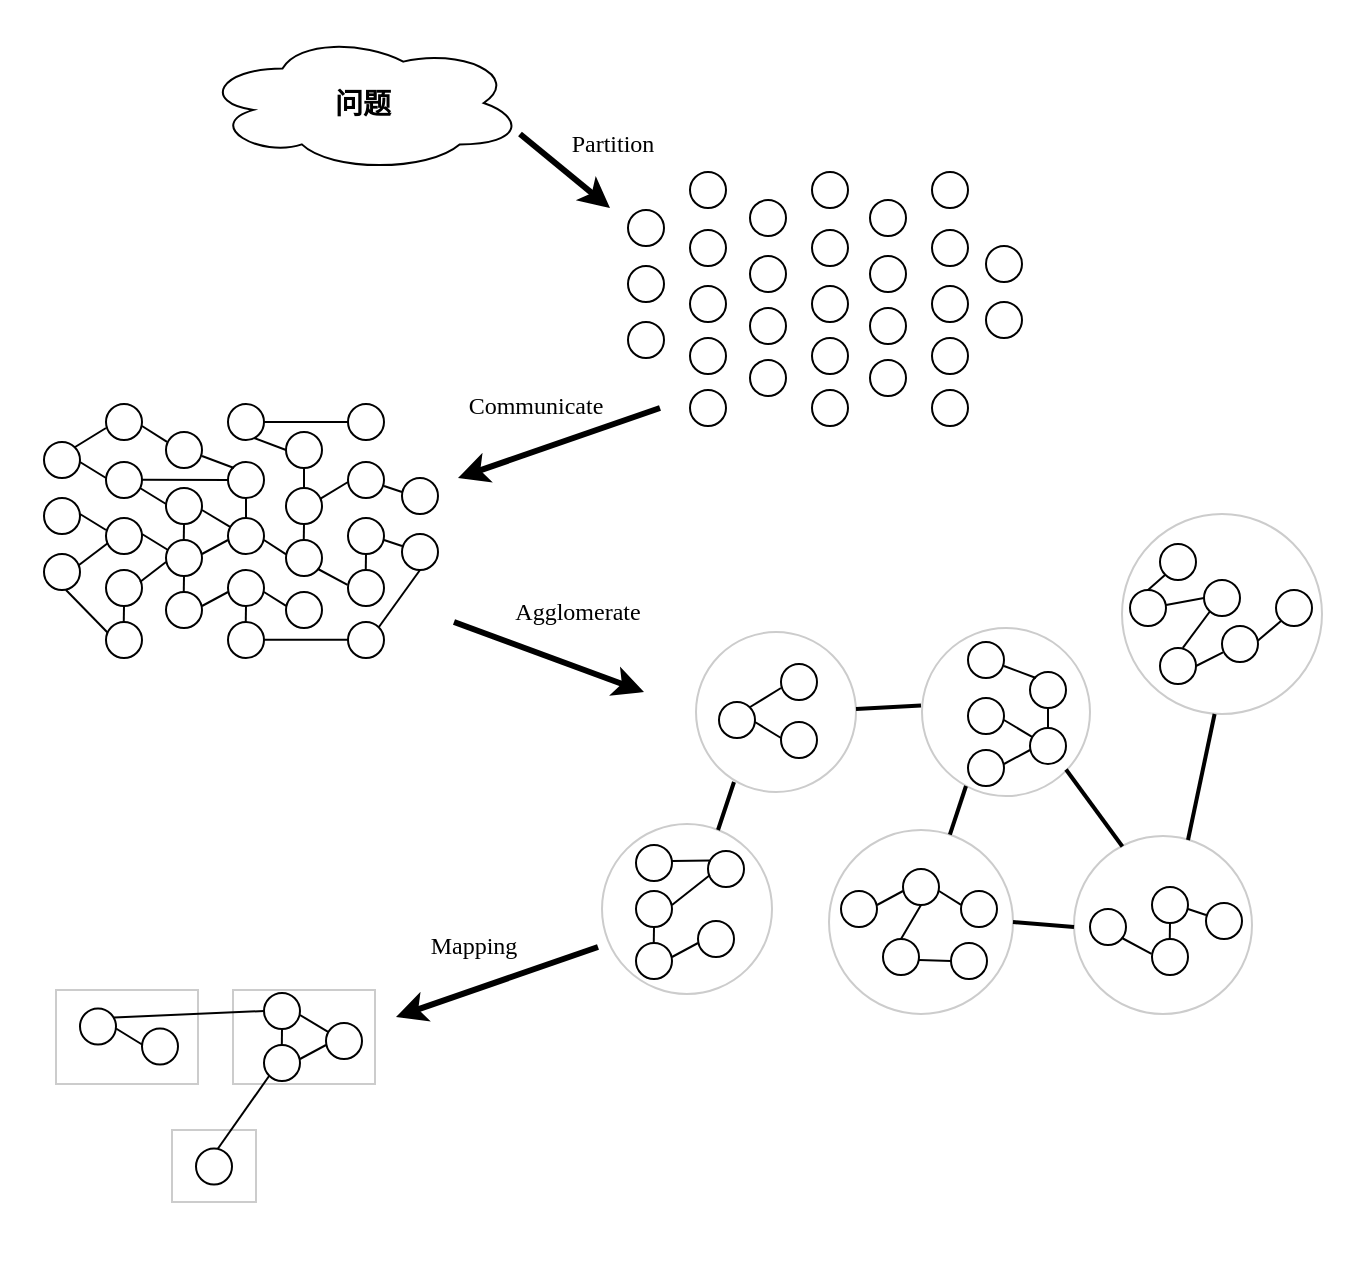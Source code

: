 <mxfile version="22.1.18" type="device">
  <diagram name="第 1 页" id="NM-lv_BCd2k1hBw6JyoD">
    <mxGraphModel dx="852" dy="560" grid="0" gridSize="10" guides="1" tooltips="1" connect="1" arrows="1" fold="1" page="1" pageScale="1" pageWidth="827" pageHeight="1169" math="0" shadow="0">
      <root>
        <mxCell id="0" />
        <mxCell id="1" parent="0" />
        <mxCell id="21LwvbHj16snSP2deV8U-220" value="" style="rounded=0;whiteSpace=wrap;html=1;strokeColor=none;fillColor=none;" parent="1" vertex="1">
          <mxGeometry x="60" y="59" width="680" height="630" as="geometry" />
        </mxCell>
        <mxCell id="21LwvbHj16snSP2deV8U-213" value="" style="rounded=0;whiteSpace=wrap;html=1;strokeColor=#CCCCCC;" parent="1" vertex="1">
          <mxGeometry x="176.5" y="554" width="71" height="47" as="geometry" />
        </mxCell>
        <mxCell id="21LwvbHj16snSP2deV8U-188" value="" style="ellipse;whiteSpace=wrap;html=1;aspect=fixed;strokeColor=#CCCCCC;" parent="1" vertex="1">
          <mxGeometry x="621" y="316" width="100" height="100" as="geometry" />
        </mxCell>
        <mxCell id="21LwvbHj16snSP2deV8U-163" value="" style="ellipse;whiteSpace=wrap;html=1;aspect=fixed;strokeColor=#CCCCCC;" parent="1" vertex="1">
          <mxGeometry x="597" y="477" width="89" height="89" as="geometry" />
        </mxCell>
        <mxCell id="21LwvbHj16snSP2deV8U-154" value="" style="ellipse;whiteSpace=wrap;html=1;aspect=fixed;strokeColor=#CCCCCC;" parent="1" vertex="1">
          <mxGeometry x="474.5" y="474" width="92" height="92" as="geometry" />
        </mxCell>
        <mxCell id="21LwvbHj16snSP2deV8U-138" value="" style="ellipse;whiteSpace=wrap;html=1;aspect=fixed;strokeColor=#CCCCCC;" parent="1" vertex="1">
          <mxGeometry x="361" y="471" width="85" height="85" as="geometry" />
        </mxCell>
        <mxCell id="21LwvbHj16snSP2deV8U-120" value="" style="ellipse;whiteSpace=wrap;html=1;aspect=fixed;strokeColor=#CCCCCC;" parent="1" vertex="1">
          <mxGeometry x="521" y="373" width="84" height="84" as="geometry" />
        </mxCell>
        <mxCell id="21LwvbHj16snSP2deV8U-2" value="&lt;span style=&quot;font-size: 14px;&quot;&gt;&lt;b style=&quot;&quot;&gt;&lt;font face=&quot;Helvetica&quot;&gt;问题&lt;/font&gt;&lt;/b&gt;&lt;/span&gt;" style="ellipse;shape=cloud;whiteSpace=wrap;html=1;" parent="1" vertex="1">
          <mxGeometry x="161" y="76" width="161" height="69" as="geometry" />
        </mxCell>
        <mxCell id="21LwvbHj16snSP2deV8U-3" value="" style="endArrow=classic;html=1;rounded=0;strokeWidth=3;" parent="1" edge="1">
          <mxGeometry width="50" height="50" relative="1" as="geometry">
            <mxPoint x="320" y="126" as="sourcePoint" />
            <mxPoint x="365" y="163" as="targetPoint" />
          </mxGeometry>
        </mxCell>
        <mxCell id="21LwvbHj16snSP2deV8U-4" value="&lt;font face=&quot;Verdana&quot;&gt;Partition&lt;/font&gt;" style="text;html=1;align=center;verticalAlign=middle;whiteSpace=wrap;rounded=0;" parent="1" vertex="1">
          <mxGeometry x="328" y="113" width="77" height="36" as="geometry" />
        </mxCell>
        <mxCell id="21LwvbHj16snSP2deV8U-5" value="" style="ellipse;whiteSpace=wrap;html=1;aspect=fixed;" parent="1" vertex="1">
          <mxGeometry x="374" y="164" width="18" height="18" as="geometry" />
        </mxCell>
        <mxCell id="21LwvbHj16snSP2deV8U-6" value="" style="ellipse;whiteSpace=wrap;html=1;aspect=fixed;" parent="1" vertex="1">
          <mxGeometry x="374" y="192" width="18" height="18" as="geometry" />
        </mxCell>
        <mxCell id="21LwvbHj16snSP2deV8U-7" value="" style="ellipse;whiteSpace=wrap;html=1;aspect=fixed;" parent="1" vertex="1">
          <mxGeometry x="374" y="220" width="18" height="18" as="geometry" />
        </mxCell>
        <mxCell id="21LwvbHj16snSP2deV8U-8" value="" style="ellipse;whiteSpace=wrap;html=1;aspect=fixed;" parent="1" vertex="1">
          <mxGeometry x="405" y="145" width="18" height="18" as="geometry" />
        </mxCell>
        <mxCell id="21LwvbHj16snSP2deV8U-9" value="" style="ellipse;whiteSpace=wrap;html=1;aspect=fixed;" parent="1" vertex="1">
          <mxGeometry x="405" y="174" width="18" height="18" as="geometry" />
        </mxCell>
        <mxCell id="21LwvbHj16snSP2deV8U-11" value="" style="ellipse;whiteSpace=wrap;html=1;aspect=fixed;" parent="1" vertex="1">
          <mxGeometry x="405" y="202" width="18" height="18" as="geometry" />
        </mxCell>
        <mxCell id="21LwvbHj16snSP2deV8U-12" value="" style="ellipse;whiteSpace=wrap;html=1;aspect=fixed;" parent="1" vertex="1">
          <mxGeometry x="405" y="228" width="18" height="18" as="geometry" />
        </mxCell>
        <mxCell id="21LwvbHj16snSP2deV8U-13" value="" style="ellipse;whiteSpace=wrap;html=1;aspect=fixed;" parent="1" vertex="1">
          <mxGeometry x="405" y="254" width="18" height="18" as="geometry" />
        </mxCell>
        <mxCell id="21LwvbHj16snSP2deV8U-14" value="" style="ellipse;whiteSpace=wrap;html=1;aspect=fixed;" parent="1" vertex="1">
          <mxGeometry x="435" y="159" width="18" height="18" as="geometry" />
        </mxCell>
        <mxCell id="21LwvbHj16snSP2deV8U-15" value="" style="ellipse;whiteSpace=wrap;html=1;aspect=fixed;" parent="1" vertex="1">
          <mxGeometry x="435" y="187" width="18" height="18" as="geometry" />
        </mxCell>
        <mxCell id="21LwvbHj16snSP2deV8U-16" value="" style="ellipse;whiteSpace=wrap;html=1;aspect=fixed;" parent="1" vertex="1">
          <mxGeometry x="435" y="213" width="18" height="18" as="geometry" />
        </mxCell>
        <mxCell id="21LwvbHj16snSP2deV8U-17" value="" style="ellipse;whiteSpace=wrap;html=1;aspect=fixed;" parent="1" vertex="1">
          <mxGeometry x="435" y="239" width="18" height="18" as="geometry" />
        </mxCell>
        <mxCell id="21LwvbHj16snSP2deV8U-18" value="" style="ellipse;whiteSpace=wrap;html=1;aspect=fixed;" parent="1" vertex="1">
          <mxGeometry x="466" y="145" width="18" height="18" as="geometry" />
        </mxCell>
        <mxCell id="21LwvbHj16snSP2deV8U-19" value="" style="ellipse;whiteSpace=wrap;html=1;aspect=fixed;" parent="1" vertex="1">
          <mxGeometry x="466" y="174" width="18" height="18" as="geometry" />
        </mxCell>
        <mxCell id="21LwvbHj16snSP2deV8U-20" value="" style="ellipse;whiteSpace=wrap;html=1;aspect=fixed;" parent="1" vertex="1">
          <mxGeometry x="466" y="202" width="18" height="18" as="geometry" />
        </mxCell>
        <mxCell id="21LwvbHj16snSP2deV8U-21" value="" style="ellipse;whiteSpace=wrap;html=1;aspect=fixed;" parent="1" vertex="1">
          <mxGeometry x="466" y="228" width="18" height="18" as="geometry" />
        </mxCell>
        <mxCell id="21LwvbHj16snSP2deV8U-22" value="" style="ellipse;whiteSpace=wrap;html=1;aspect=fixed;" parent="1" vertex="1">
          <mxGeometry x="466" y="254" width="18" height="18" as="geometry" />
        </mxCell>
        <mxCell id="21LwvbHj16snSP2deV8U-23" value="" style="ellipse;whiteSpace=wrap;html=1;aspect=fixed;" parent="1" vertex="1">
          <mxGeometry x="495" y="159" width="18" height="18" as="geometry" />
        </mxCell>
        <mxCell id="21LwvbHj16snSP2deV8U-24" value="" style="ellipse;whiteSpace=wrap;html=1;aspect=fixed;" parent="1" vertex="1">
          <mxGeometry x="495" y="187" width="18" height="18" as="geometry" />
        </mxCell>
        <mxCell id="21LwvbHj16snSP2deV8U-25" value="" style="ellipse;whiteSpace=wrap;html=1;aspect=fixed;" parent="1" vertex="1">
          <mxGeometry x="495" y="213" width="18" height="18" as="geometry" />
        </mxCell>
        <mxCell id="21LwvbHj16snSP2deV8U-26" value="" style="ellipse;whiteSpace=wrap;html=1;aspect=fixed;" parent="1" vertex="1">
          <mxGeometry x="495" y="239" width="18" height="18" as="geometry" />
        </mxCell>
        <mxCell id="21LwvbHj16snSP2deV8U-27" value="" style="ellipse;whiteSpace=wrap;html=1;aspect=fixed;" parent="1" vertex="1">
          <mxGeometry x="526" y="145" width="18" height="18" as="geometry" />
        </mxCell>
        <mxCell id="21LwvbHj16snSP2deV8U-28" value="" style="ellipse;whiteSpace=wrap;html=1;aspect=fixed;" parent="1" vertex="1">
          <mxGeometry x="526" y="174" width="18" height="18" as="geometry" />
        </mxCell>
        <mxCell id="21LwvbHj16snSP2deV8U-29" value="" style="ellipse;whiteSpace=wrap;html=1;aspect=fixed;" parent="1" vertex="1">
          <mxGeometry x="526" y="202" width="18" height="18" as="geometry" />
        </mxCell>
        <mxCell id="21LwvbHj16snSP2deV8U-30" value="" style="ellipse;whiteSpace=wrap;html=1;aspect=fixed;" parent="1" vertex="1">
          <mxGeometry x="526" y="228" width="18" height="18" as="geometry" />
        </mxCell>
        <mxCell id="21LwvbHj16snSP2deV8U-31" value="" style="ellipse;whiteSpace=wrap;html=1;aspect=fixed;" parent="1" vertex="1">
          <mxGeometry x="526" y="254" width="18" height="18" as="geometry" />
        </mxCell>
        <mxCell id="21LwvbHj16snSP2deV8U-32" value="" style="ellipse;whiteSpace=wrap;html=1;aspect=fixed;" parent="1" vertex="1">
          <mxGeometry x="553" y="182" width="18" height="18" as="geometry" />
        </mxCell>
        <mxCell id="21LwvbHj16snSP2deV8U-33" value="" style="ellipse;whiteSpace=wrap;html=1;aspect=fixed;" parent="1" vertex="1">
          <mxGeometry x="553" y="210" width="18" height="18" as="geometry" />
        </mxCell>
        <mxCell id="21LwvbHj16snSP2deV8U-34" value="" style="endArrow=classic;html=1;rounded=0;strokeWidth=3;" parent="1" edge="1">
          <mxGeometry width="50" height="50" relative="1" as="geometry">
            <mxPoint x="390" y="263" as="sourcePoint" />
            <mxPoint x="289" y="298" as="targetPoint" />
          </mxGeometry>
        </mxCell>
        <mxCell id="21LwvbHj16snSP2deV8U-35" value="&lt;font face=&quot;Verdana&quot;&gt;Communicate&lt;/font&gt;" style="text;html=1;align=center;verticalAlign=middle;whiteSpace=wrap;rounded=0;" parent="1" vertex="1">
          <mxGeometry x="276" y="244" width="104" height="36" as="geometry" />
        </mxCell>
        <mxCell id="21LwvbHj16snSP2deV8U-36" value="" style="ellipse;whiteSpace=wrap;html=1;aspect=fixed;" parent="1" vertex="1">
          <mxGeometry x="82" y="280" width="18" height="18" as="geometry" />
        </mxCell>
        <mxCell id="21LwvbHj16snSP2deV8U-37" value="" style="ellipse;whiteSpace=wrap;html=1;aspect=fixed;" parent="1" vertex="1">
          <mxGeometry x="82" y="308" width="18" height="18" as="geometry" />
        </mxCell>
        <mxCell id="21LwvbHj16snSP2deV8U-38" value="" style="ellipse;whiteSpace=wrap;html=1;aspect=fixed;" parent="1" vertex="1">
          <mxGeometry x="82" y="336" width="18" height="18" as="geometry" />
        </mxCell>
        <mxCell id="21LwvbHj16snSP2deV8U-39" value="" style="ellipse;whiteSpace=wrap;html=1;aspect=fixed;" parent="1" vertex="1">
          <mxGeometry x="113" y="261" width="18" height="18" as="geometry" />
        </mxCell>
        <mxCell id="21LwvbHj16snSP2deV8U-40" value="" style="ellipse;whiteSpace=wrap;html=1;aspect=fixed;" parent="1" vertex="1">
          <mxGeometry x="113" y="290" width="18" height="18" as="geometry" />
        </mxCell>
        <mxCell id="21LwvbHj16snSP2deV8U-41" value="" style="ellipse;whiteSpace=wrap;html=1;aspect=fixed;" parent="1" vertex="1">
          <mxGeometry x="113" y="318" width="18" height="18" as="geometry" />
        </mxCell>
        <mxCell id="21LwvbHj16snSP2deV8U-42" value="" style="ellipse;whiteSpace=wrap;html=1;aspect=fixed;" parent="1" vertex="1">
          <mxGeometry x="113" y="344" width="18" height="18" as="geometry" />
        </mxCell>
        <mxCell id="21LwvbHj16snSP2deV8U-43" value="" style="ellipse;whiteSpace=wrap;html=1;aspect=fixed;" parent="1" vertex="1">
          <mxGeometry x="113" y="370" width="18" height="18" as="geometry" />
        </mxCell>
        <mxCell id="21LwvbHj16snSP2deV8U-44" value="" style="ellipse;whiteSpace=wrap;html=1;aspect=fixed;" parent="1" vertex="1">
          <mxGeometry x="143" y="275" width="18" height="18" as="geometry" />
        </mxCell>
        <mxCell id="21LwvbHj16snSP2deV8U-45" value="" style="ellipse;whiteSpace=wrap;html=1;aspect=fixed;" parent="1" vertex="1">
          <mxGeometry x="143" y="303" width="18" height="18" as="geometry" />
        </mxCell>
        <mxCell id="21LwvbHj16snSP2deV8U-46" value="" style="ellipse;whiteSpace=wrap;html=1;aspect=fixed;" parent="1" vertex="1">
          <mxGeometry x="143" y="329" width="18" height="18" as="geometry" />
        </mxCell>
        <mxCell id="21LwvbHj16snSP2deV8U-47" value="" style="ellipse;whiteSpace=wrap;html=1;aspect=fixed;" parent="1" vertex="1">
          <mxGeometry x="143" y="355" width="18" height="18" as="geometry" />
        </mxCell>
        <mxCell id="21LwvbHj16snSP2deV8U-48" value="" style="ellipse;whiteSpace=wrap;html=1;aspect=fixed;" parent="1" vertex="1">
          <mxGeometry x="174" y="261" width="18" height="18" as="geometry" />
        </mxCell>
        <mxCell id="21LwvbHj16snSP2deV8U-49" value="" style="ellipse;whiteSpace=wrap;html=1;aspect=fixed;" parent="1" vertex="1">
          <mxGeometry x="174" y="290" width="18" height="18" as="geometry" />
        </mxCell>
        <mxCell id="21LwvbHj16snSP2deV8U-50" value="" style="ellipse;whiteSpace=wrap;html=1;aspect=fixed;" parent="1" vertex="1">
          <mxGeometry x="174" y="318" width="18" height="18" as="geometry" />
        </mxCell>
        <mxCell id="21LwvbHj16snSP2deV8U-51" value="" style="ellipse;whiteSpace=wrap;html=1;aspect=fixed;" parent="1" vertex="1">
          <mxGeometry x="174" y="344" width="18" height="18" as="geometry" />
        </mxCell>
        <mxCell id="21LwvbHj16snSP2deV8U-52" value="" style="ellipse;whiteSpace=wrap;html=1;aspect=fixed;" parent="1" vertex="1">
          <mxGeometry x="174" y="370" width="18" height="18" as="geometry" />
        </mxCell>
        <mxCell id="21LwvbHj16snSP2deV8U-53" value="" style="ellipse;whiteSpace=wrap;html=1;aspect=fixed;" parent="1" vertex="1">
          <mxGeometry x="203" y="275" width="18" height="18" as="geometry" />
        </mxCell>
        <mxCell id="21LwvbHj16snSP2deV8U-54" value="" style="ellipse;whiteSpace=wrap;html=1;aspect=fixed;" parent="1" vertex="1">
          <mxGeometry x="203" y="303" width="18" height="18" as="geometry" />
        </mxCell>
        <mxCell id="21LwvbHj16snSP2deV8U-55" value="" style="ellipse;whiteSpace=wrap;html=1;aspect=fixed;" parent="1" vertex="1">
          <mxGeometry x="203" y="329" width="18" height="18" as="geometry" />
        </mxCell>
        <mxCell id="21LwvbHj16snSP2deV8U-56" value="" style="ellipse;whiteSpace=wrap;html=1;aspect=fixed;" parent="1" vertex="1">
          <mxGeometry x="203" y="355" width="18" height="18" as="geometry" />
        </mxCell>
        <mxCell id="21LwvbHj16snSP2deV8U-57" value="" style="ellipse;whiteSpace=wrap;html=1;aspect=fixed;" parent="1" vertex="1">
          <mxGeometry x="234" y="261" width="18" height="18" as="geometry" />
        </mxCell>
        <mxCell id="21LwvbHj16snSP2deV8U-58" value="" style="ellipse;whiteSpace=wrap;html=1;aspect=fixed;" parent="1" vertex="1">
          <mxGeometry x="234" y="290" width="18" height="18" as="geometry" />
        </mxCell>
        <mxCell id="21LwvbHj16snSP2deV8U-59" value="" style="ellipse;whiteSpace=wrap;html=1;aspect=fixed;" parent="1" vertex="1">
          <mxGeometry x="234" y="318" width="18" height="18" as="geometry" />
        </mxCell>
        <mxCell id="21LwvbHj16snSP2deV8U-60" value="" style="ellipse;whiteSpace=wrap;html=1;aspect=fixed;" parent="1" vertex="1">
          <mxGeometry x="234" y="344" width="18" height="18" as="geometry" />
        </mxCell>
        <mxCell id="21LwvbHj16snSP2deV8U-61" value="" style="ellipse;whiteSpace=wrap;html=1;aspect=fixed;" parent="1" vertex="1">
          <mxGeometry x="234" y="370" width="18" height="18" as="geometry" />
        </mxCell>
        <mxCell id="21LwvbHj16snSP2deV8U-62" value="" style="ellipse;whiteSpace=wrap;html=1;aspect=fixed;" parent="1" vertex="1">
          <mxGeometry x="261" y="298" width="18" height="18" as="geometry" />
        </mxCell>
        <mxCell id="21LwvbHj16snSP2deV8U-63" value="" style="ellipse;whiteSpace=wrap;html=1;aspect=fixed;" parent="1" vertex="1">
          <mxGeometry x="261" y="326" width="18" height="18" as="geometry" />
        </mxCell>
        <mxCell id="21LwvbHj16snSP2deV8U-64" value="" style="endArrow=none;html=1;rounded=0;entryX=0;entryY=0.5;entryDx=0;entryDy=0;" parent="1" target="21LwvbHj16snSP2deV8U-57" edge="1">
          <mxGeometry width="50" height="50" relative="1" as="geometry">
            <mxPoint x="192" y="270" as="sourcePoint" />
            <mxPoint x="242" y="220" as="targetPoint" />
          </mxGeometry>
        </mxCell>
        <mxCell id="21LwvbHj16snSP2deV8U-66" value="" style="endArrow=none;html=1;rounded=0;entryX=0;entryY=0.5;entryDx=0;entryDy=0;" parent="1" target="21LwvbHj16snSP2deV8U-53" edge="1">
          <mxGeometry width="50" height="50" relative="1" as="geometry">
            <mxPoint x="187" y="278" as="sourcePoint" />
            <mxPoint x="237" y="228" as="targetPoint" />
          </mxGeometry>
        </mxCell>
        <mxCell id="21LwvbHj16snSP2deV8U-68" value="" style="endArrow=none;html=1;rounded=0;entryX=0.5;entryY=0;entryDx=0;entryDy=0;" parent="1" target="21LwvbHj16snSP2deV8U-54" edge="1">
          <mxGeometry width="50" height="50" relative="1" as="geometry">
            <mxPoint x="212" y="293" as="sourcePoint" />
            <mxPoint x="212" y="302" as="targetPoint" />
          </mxGeometry>
        </mxCell>
        <mxCell id="21LwvbHj16snSP2deV8U-69" value="" style="endArrow=none;html=1;rounded=0;" parent="1" edge="1">
          <mxGeometry width="50" height="50" relative="1" as="geometry">
            <mxPoint x="212" y="321" as="sourcePoint" />
            <mxPoint x="211.88" y="329" as="targetPoint" />
          </mxGeometry>
        </mxCell>
        <mxCell id="21LwvbHj16snSP2deV8U-72" value="" style="endArrow=none;html=1;rounded=0;" parent="1" edge="1">
          <mxGeometry width="50" height="50" relative="1" as="geometry">
            <mxPoint x="243" y="336" as="sourcePoint" />
            <mxPoint x="242.88" y="344" as="targetPoint" />
          </mxGeometry>
        </mxCell>
        <mxCell id="21LwvbHj16snSP2deV8U-73" value="" style="endArrow=none;html=1;rounded=0;" parent="1" edge="1">
          <mxGeometry width="50" height="50" relative="1" as="geometry">
            <mxPoint x="252" y="302" as="sourcePoint" />
            <mxPoint x="261" y="305" as="targetPoint" />
          </mxGeometry>
        </mxCell>
        <mxCell id="21LwvbHj16snSP2deV8U-74" value="" style="endArrow=none;html=1;rounded=0;" parent="1" edge="1">
          <mxGeometry width="50" height="50" relative="1" as="geometry">
            <mxPoint x="252" y="329" as="sourcePoint" />
            <mxPoint x="261" y="332" as="targetPoint" />
          </mxGeometry>
        </mxCell>
        <mxCell id="21LwvbHj16snSP2deV8U-75" value="" style="endArrow=none;html=1;rounded=0;entryX=-0.013;entryY=0.411;entryDx=0;entryDy=0;entryPerimeter=0;" parent="1" target="21LwvbHj16snSP2deV8U-60" edge="1">
          <mxGeometry width="50" height="50" relative="1" as="geometry">
            <mxPoint x="219" y="343.5" as="sourcePoint" />
            <mxPoint x="233" y="350" as="targetPoint" />
          </mxGeometry>
        </mxCell>
        <mxCell id="21LwvbHj16snSP2deV8U-76" value="" style="endArrow=none;html=1;rounded=0;entryX=0.96;entryY=0.295;entryDx=0;entryDy=0;entryPerimeter=0;" parent="1" target="21LwvbHj16snSP2deV8U-54" edge="1">
          <mxGeometry width="50" height="50" relative="1" as="geometry">
            <mxPoint x="234" y="300" as="sourcePoint" />
            <mxPoint x="243" y="303" as="targetPoint" />
          </mxGeometry>
        </mxCell>
        <mxCell id="21LwvbHj16snSP2deV8U-77" value="" style="endArrow=none;html=1;rounded=0;entryX=1;entryY=0;entryDx=0;entryDy=0;" parent="1" target="21LwvbHj16snSP2deV8U-61" edge="1">
          <mxGeometry width="50" height="50" relative="1" as="geometry">
            <mxPoint x="270" y="344" as="sourcePoint" />
            <mxPoint x="256" y="352" as="targetPoint" />
          </mxGeometry>
        </mxCell>
        <mxCell id="21LwvbHj16snSP2deV8U-78" value="" style="endArrow=none;html=1;rounded=0;entryX=0;entryY=0.5;entryDx=0;entryDy=0;" parent="1" edge="1">
          <mxGeometry width="50" height="50" relative="1" as="geometry">
            <mxPoint x="192" y="378.88" as="sourcePoint" />
            <mxPoint x="234" y="378.88" as="targetPoint" />
          </mxGeometry>
        </mxCell>
        <mxCell id="21LwvbHj16snSP2deV8U-79" value="" style="endArrow=none;html=1;rounded=0;" parent="1" edge="1">
          <mxGeometry width="50" height="50" relative="1" as="geometry">
            <mxPoint x="183" y="362" as="sourcePoint" />
            <mxPoint x="182.88" y="370" as="targetPoint" />
          </mxGeometry>
        </mxCell>
        <mxCell id="21LwvbHj16snSP2deV8U-80" value="" style="endArrow=none;html=1;rounded=0;entryX=0.003;entryY=0.386;entryDx=0;entryDy=0;entryPerimeter=0;" parent="1" target="21LwvbHj16snSP2deV8U-56" edge="1">
          <mxGeometry width="50" height="50" relative="1" as="geometry">
            <mxPoint x="192" y="355" as="sourcePoint" />
            <mxPoint x="201" y="358" as="targetPoint" />
          </mxGeometry>
        </mxCell>
        <mxCell id="21LwvbHj16snSP2deV8U-81" value="" style="endArrow=none;html=1;rounded=0;" parent="1" edge="1">
          <mxGeometry width="50" height="50" relative="1" as="geometry">
            <mxPoint x="174" y="355" as="sourcePoint" />
            <mxPoint x="161" y="362" as="targetPoint" />
          </mxGeometry>
        </mxCell>
        <mxCell id="21LwvbHj16snSP2deV8U-82" value="" style="endArrow=none;html=1;rounded=0;entryX=0.003;entryY=0.401;entryDx=0;entryDy=0;entryPerimeter=0;" parent="1" target="21LwvbHj16snSP2deV8U-55" edge="1">
          <mxGeometry width="50" height="50" relative="1" as="geometry">
            <mxPoint x="192" y="329" as="sourcePoint" />
            <mxPoint x="201" y="332" as="targetPoint" />
          </mxGeometry>
        </mxCell>
        <mxCell id="21LwvbHj16snSP2deV8U-83" value="" style="endArrow=none;html=1;rounded=0;entryX=0.5;entryY=0;entryDx=0;entryDy=0;" parent="1" target="21LwvbHj16snSP2deV8U-50" edge="1">
          <mxGeometry width="50" height="50" relative="1" as="geometry">
            <mxPoint x="183" y="308" as="sourcePoint" />
            <mxPoint x="182.88" y="316" as="targetPoint" />
          </mxGeometry>
        </mxCell>
        <mxCell id="21LwvbHj16snSP2deV8U-84" value="" style="endArrow=none;html=1;rounded=0;entryX=0.5;entryY=0;entryDx=0;entryDy=0;" parent="1" edge="1">
          <mxGeometry width="50" height="50" relative="1" as="geometry">
            <mxPoint x="152" y="321" as="sourcePoint" />
            <mxPoint x="151.88" y="329" as="targetPoint" />
          </mxGeometry>
        </mxCell>
        <mxCell id="21LwvbHj16snSP2deV8U-85" value="" style="endArrow=none;html=1;rounded=0;entryX=0.081;entryY=0.262;entryDx=0;entryDy=0;entryPerimeter=0;" parent="1" target="21LwvbHj16snSP2deV8U-50" edge="1">
          <mxGeometry width="50" height="50" relative="1" as="geometry">
            <mxPoint x="161" y="314" as="sourcePoint" />
            <mxPoint x="172" y="321" as="targetPoint" />
          </mxGeometry>
        </mxCell>
        <mxCell id="21LwvbHj16snSP2deV8U-86" value="" style="endArrow=none;html=1;rounded=0;" parent="1" edge="1">
          <mxGeometry width="50" height="50" relative="1" as="geometry">
            <mxPoint x="174" y="329" as="sourcePoint" />
            <mxPoint x="161" y="336" as="targetPoint" />
          </mxGeometry>
        </mxCell>
        <mxCell id="21LwvbHj16snSP2deV8U-87" value="" style="endArrow=none;html=1;rounded=0;entryX=0.5;entryY=0;entryDx=0;entryDy=0;" parent="1" edge="1">
          <mxGeometry width="50" height="50" relative="1" as="geometry">
            <mxPoint x="152" y="347" as="sourcePoint" />
            <mxPoint x="151.88" y="355" as="targetPoint" />
          </mxGeometry>
        </mxCell>
        <mxCell id="21LwvbHj16snSP2deV8U-88" value="" style="endArrow=none;html=1;rounded=0;entryX=0;entryY=0.5;entryDx=0;entryDy=0;" parent="1" target="21LwvbHj16snSP2deV8U-49" edge="1">
          <mxGeometry width="50" height="50" relative="1" as="geometry">
            <mxPoint x="131" y="298.88" as="sourcePoint" />
            <mxPoint x="173" y="298.88" as="targetPoint" />
          </mxGeometry>
        </mxCell>
        <mxCell id="21LwvbHj16snSP2deV8U-89" value="" style="endArrow=none;html=1;rounded=0;entryX=0;entryY=0.5;entryDx=0;entryDy=0;" parent="1" edge="1">
          <mxGeometry width="50" height="50" relative="1" as="geometry">
            <mxPoint x="161" y="287" as="sourcePoint" />
            <mxPoint x="177" y="293" as="targetPoint" />
          </mxGeometry>
        </mxCell>
        <mxCell id="21LwvbHj16snSP2deV8U-90" value="" style="endArrow=none;html=1;rounded=0;entryX=0.029;entryY=0.274;entryDx=0;entryDy=0;entryPerimeter=0;" parent="1" target="21LwvbHj16snSP2deV8U-44" edge="1">
          <mxGeometry width="50" height="50" relative="1" as="geometry">
            <mxPoint x="131" y="272" as="sourcePoint" />
            <mxPoint x="147" y="278" as="targetPoint" />
          </mxGeometry>
        </mxCell>
        <mxCell id="21LwvbHj16snSP2deV8U-91" value="" style="endArrow=none;html=1;rounded=0;entryX=1;entryY=0;entryDx=0;entryDy=0;" parent="1" target="21LwvbHj16snSP2deV8U-36" edge="1">
          <mxGeometry width="50" height="50" relative="1" as="geometry">
            <mxPoint x="113" y="273" as="sourcePoint" />
            <mxPoint x="100" y="280" as="targetPoint" />
          </mxGeometry>
        </mxCell>
        <mxCell id="21LwvbHj16snSP2deV8U-92" value="" style="endArrow=none;html=1;rounded=0;entryX=0.029;entryY=0.274;entryDx=0;entryDy=0;entryPerimeter=0;" parent="1" edge="1">
          <mxGeometry width="50" height="50" relative="1" as="geometry">
            <mxPoint x="100" y="290" as="sourcePoint" />
            <mxPoint x="113" y="298" as="targetPoint" />
          </mxGeometry>
        </mxCell>
        <mxCell id="21LwvbHj16snSP2deV8U-93" value="" style="endArrow=none;html=1;rounded=0;entryX=0.029;entryY=0.274;entryDx=0;entryDy=0;entryPerimeter=0;" parent="1" edge="1">
          <mxGeometry width="50" height="50" relative="1" as="geometry">
            <mxPoint x="130" y="303" as="sourcePoint" />
            <mxPoint x="143" y="311" as="targetPoint" />
          </mxGeometry>
        </mxCell>
        <mxCell id="21LwvbHj16snSP2deV8U-94" value="" style="endArrow=none;html=1;rounded=0;entryX=0.029;entryY=0.274;entryDx=0;entryDy=0;entryPerimeter=0;" parent="1" edge="1">
          <mxGeometry width="50" height="50" relative="1" as="geometry">
            <mxPoint x="100" y="316" as="sourcePoint" />
            <mxPoint x="113" y="324" as="targetPoint" />
          </mxGeometry>
        </mxCell>
        <mxCell id="21LwvbHj16snSP2deV8U-95" value="" style="endArrow=none;html=1;rounded=0;entryX=0.029;entryY=0.274;entryDx=0;entryDy=0;entryPerimeter=0;" parent="1" edge="1">
          <mxGeometry width="50" height="50" relative="1" as="geometry">
            <mxPoint x="131" y="326" as="sourcePoint" />
            <mxPoint x="144" y="334" as="targetPoint" />
          </mxGeometry>
        </mxCell>
        <mxCell id="21LwvbHj16snSP2deV8U-96" value="" style="endArrow=none;html=1;rounded=0;entryX=0.944;entryY=0.333;entryDx=0;entryDy=0;entryPerimeter=0;" parent="1" target="21LwvbHj16snSP2deV8U-42" edge="1">
          <mxGeometry width="50" height="50" relative="1" as="geometry">
            <mxPoint x="143" y="340" as="sourcePoint" />
            <mxPoint x="130" y="347" as="targetPoint" />
          </mxGeometry>
        </mxCell>
        <mxCell id="21LwvbHj16snSP2deV8U-97" value="" style="endArrow=none;html=1;rounded=0;entryX=0.963;entryY=0.313;entryDx=0;entryDy=0;entryPerimeter=0;" parent="1" target="21LwvbHj16snSP2deV8U-38" edge="1">
          <mxGeometry width="50" height="50" relative="1" as="geometry">
            <mxPoint x="114" y="330.5" as="sourcePoint" />
            <mxPoint x="99.884" y="340.392" as="targetPoint" />
          </mxGeometry>
        </mxCell>
        <mxCell id="21LwvbHj16snSP2deV8U-98" value="" style="endArrow=none;html=1;rounded=0;entryX=0.042;entryY=0.293;entryDx=0;entryDy=0;entryPerimeter=0;" parent="1" target="21LwvbHj16snSP2deV8U-43" edge="1">
          <mxGeometry width="50" height="50" relative="1" as="geometry">
            <mxPoint x="93" y="354" as="sourcePoint" />
            <mxPoint x="106" y="362" as="targetPoint" />
          </mxGeometry>
        </mxCell>
        <mxCell id="21LwvbHj16snSP2deV8U-100" value="" style="endArrow=none;html=1;rounded=0;entryX=0.5;entryY=0;entryDx=0;entryDy=0;" parent="1" edge="1">
          <mxGeometry width="50" height="50" relative="1" as="geometry">
            <mxPoint x="122" y="362" as="sourcePoint" />
            <mxPoint x="121.88" y="370" as="targetPoint" />
          </mxGeometry>
        </mxCell>
        <mxCell id="21LwvbHj16snSP2deV8U-101" value="" style="endArrow=classic;html=1;rounded=0;strokeWidth=3;" parent="1" edge="1">
          <mxGeometry width="50" height="50" relative="1" as="geometry">
            <mxPoint x="287" y="370" as="sourcePoint" />
            <mxPoint x="382" y="405" as="targetPoint" />
          </mxGeometry>
        </mxCell>
        <mxCell id="21LwvbHj16snSP2deV8U-102" value="&lt;font face=&quot;Verdana&quot;&gt;Agglomerate&lt;/font&gt;" style="text;html=1;align=center;verticalAlign=middle;whiteSpace=wrap;rounded=0;" parent="1" vertex="1">
          <mxGeometry x="297" y="347" width="104" height="36" as="geometry" />
        </mxCell>
        <mxCell id="21LwvbHj16snSP2deV8U-103" value="" style="ellipse;whiteSpace=wrap;html=1;aspect=fixed;strokeColor=#CCCCCC;" parent="1" vertex="1">
          <mxGeometry x="408" y="375" width="80" height="80" as="geometry" />
        </mxCell>
        <mxCell id="21LwvbHj16snSP2deV8U-104" value="" style="ellipse;whiteSpace=wrap;html=1;aspect=fixed;" parent="1" vertex="1">
          <mxGeometry x="419.5" y="410" width="18" height="18" as="geometry" />
        </mxCell>
        <mxCell id="21LwvbHj16snSP2deV8U-105" value="" style="ellipse;whiteSpace=wrap;html=1;aspect=fixed;" parent="1" vertex="1">
          <mxGeometry x="450.5" y="391" width="18" height="18" as="geometry" />
        </mxCell>
        <mxCell id="21LwvbHj16snSP2deV8U-106" value="" style="ellipse;whiteSpace=wrap;html=1;aspect=fixed;" parent="1" vertex="1">
          <mxGeometry x="450.5" y="420" width="18" height="18" as="geometry" />
        </mxCell>
        <mxCell id="21LwvbHj16snSP2deV8U-107" value="" style="endArrow=none;html=1;rounded=0;entryX=1;entryY=0;entryDx=0;entryDy=0;" parent="1" target="21LwvbHj16snSP2deV8U-104" edge="1">
          <mxGeometry width="50" height="50" relative="1" as="geometry">
            <mxPoint x="450.5" y="403" as="sourcePoint" />
            <mxPoint x="437.5" y="410" as="targetPoint" />
          </mxGeometry>
        </mxCell>
        <mxCell id="21LwvbHj16snSP2deV8U-108" value="" style="endArrow=none;html=1;rounded=0;entryX=0.029;entryY=0.274;entryDx=0;entryDy=0;entryPerimeter=0;" parent="1" edge="1">
          <mxGeometry width="50" height="50" relative="1" as="geometry">
            <mxPoint x="437.5" y="420" as="sourcePoint" />
            <mxPoint x="450.5" y="428" as="targetPoint" />
          </mxGeometry>
        </mxCell>
        <mxCell id="21LwvbHj16snSP2deV8U-109" value="" style="ellipse;whiteSpace=wrap;html=1;aspect=fixed;" parent="1" vertex="1">
          <mxGeometry x="544" y="380" width="18" height="18" as="geometry" />
        </mxCell>
        <mxCell id="21LwvbHj16snSP2deV8U-110" value="" style="ellipse;whiteSpace=wrap;html=1;aspect=fixed;" parent="1" vertex="1">
          <mxGeometry x="544" y="408" width="18" height="18" as="geometry" />
        </mxCell>
        <mxCell id="21LwvbHj16snSP2deV8U-111" value="" style="ellipse;whiteSpace=wrap;html=1;aspect=fixed;" parent="1" vertex="1">
          <mxGeometry x="544" y="434" width="18" height="18" as="geometry" />
        </mxCell>
        <mxCell id="21LwvbHj16snSP2deV8U-113" value="" style="ellipse;whiteSpace=wrap;html=1;aspect=fixed;" parent="1" vertex="1">
          <mxGeometry x="575" y="395" width="18" height="18" as="geometry" />
        </mxCell>
        <mxCell id="21LwvbHj16snSP2deV8U-114" value="" style="ellipse;whiteSpace=wrap;html=1;aspect=fixed;" parent="1" vertex="1">
          <mxGeometry x="575" y="423" width="18" height="18" as="geometry" />
        </mxCell>
        <mxCell id="21LwvbHj16snSP2deV8U-115" value="" style="endArrow=none;html=1;rounded=0;entryX=0.5;entryY=0;entryDx=0;entryDy=0;" parent="1" target="21LwvbHj16snSP2deV8U-114" edge="1">
          <mxGeometry width="50" height="50" relative="1" as="geometry">
            <mxPoint x="584" y="413" as="sourcePoint" />
            <mxPoint x="583.88" y="421" as="targetPoint" />
          </mxGeometry>
        </mxCell>
        <mxCell id="21LwvbHj16snSP2deV8U-117" value="" style="endArrow=none;html=1;rounded=0;entryX=0.081;entryY=0.262;entryDx=0;entryDy=0;entryPerimeter=0;" parent="1" target="21LwvbHj16snSP2deV8U-114" edge="1">
          <mxGeometry width="50" height="50" relative="1" as="geometry">
            <mxPoint x="562" y="419" as="sourcePoint" />
            <mxPoint x="573" y="426" as="targetPoint" />
          </mxGeometry>
        </mxCell>
        <mxCell id="21LwvbHj16snSP2deV8U-118" value="" style="endArrow=none;html=1;rounded=0;" parent="1" edge="1">
          <mxGeometry width="50" height="50" relative="1" as="geometry">
            <mxPoint x="575" y="434" as="sourcePoint" />
            <mxPoint x="562" y="441" as="targetPoint" />
          </mxGeometry>
        </mxCell>
        <mxCell id="21LwvbHj16snSP2deV8U-119" value="" style="endArrow=none;html=1;rounded=0;entryX=0;entryY=0.5;entryDx=0;entryDy=0;" parent="1" edge="1">
          <mxGeometry width="50" height="50" relative="1" as="geometry">
            <mxPoint x="562" y="392" as="sourcePoint" />
            <mxPoint x="578" y="398" as="targetPoint" />
          </mxGeometry>
        </mxCell>
        <mxCell id="21LwvbHj16snSP2deV8U-122" value="" style="ellipse;whiteSpace=wrap;html=1;aspect=fixed;" parent="1" vertex="1">
          <mxGeometry x="378" y="481.5" width="18" height="18" as="geometry" />
        </mxCell>
        <mxCell id="21LwvbHj16snSP2deV8U-123" value="" style="ellipse;whiteSpace=wrap;html=1;aspect=fixed;" parent="1" vertex="1">
          <mxGeometry x="378" y="504.5" width="18" height="18" as="geometry" />
        </mxCell>
        <mxCell id="21LwvbHj16snSP2deV8U-124" value="" style="ellipse;whiteSpace=wrap;html=1;aspect=fixed;" parent="1" vertex="1">
          <mxGeometry x="378" y="530.5" width="18" height="18" as="geometry" />
        </mxCell>
        <mxCell id="21LwvbHj16snSP2deV8U-127" value="" style="ellipse;whiteSpace=wrap;html=1;aspect=fixed;" parent="1" vertex="1">
          <mxGeometry x="414" y="484.5" width="18" height="18" as="geometry" />
        </mxCell>
        <mxCell id="21LwvbHj16snSP2deV8U-128" value="" style="ellipse;whiteSpace=wrap;html=1;aspect=fixed;" parent="1" vertex="1">
          <mxGeometry x="409" y="519.5" width="18" height="18" as="geometry" />
        </mxCell>
        <mxCell id="21LwvbHj16snSP2deV8U-130" value="" style="endArrow=none;html=1;rounded=0;" parent="1" edge="1">
          <mxGeometry width="50" height="50" relative="1" as="geometry">
            <mxPoint x="409" y="530.5" as="sourcePoint" />
            <mxPoint x="396" y="537.5" as="targetPoint" />
          </mxGeometry>
        </mxCell>
        <mxCell id="21LwvbHj16snSP2deV8U-133" value="" style="endArrow=none;html=1;rounded=0;entryX=0.081;entryY=0.262;entryDx=0;entryDy=0;entryPerimeter=0;" parent="1" target="21LwvbHj16snSP2deV8U-127" edge="1">
          <mxGeometry width="50" height="50" relative="1" as="geometry">
            <mxPoint x="396" y="489.5" as="sourcePoint" />
            <mxPoint x="407" y="496.5" as="targetPoint" />
          </mxGeometry>
        </mxCell>
        <mxCell id="21LwvbHj16snSP2deV8U-134" value="" style="endArrow=none;html=1;rounded=0;" parent="1" edge="1">
          <mxGeometry width="50" height="50" relative="1" as="geometry">
            <mxPoint x="415" y="496.5" as="sourcePoint" />
            <mxPoint x="396" y="511.5" as="targetPoint" />
          </mxGeometry>
        </mxCell>
        <mxCell id="21LwvbHj16snSP2deV8U-135" value="" style="endArrow=none;html=1;rounded=0;entryX=0.5;entryY=0;entryDx=0;entryDy=0;" parent="1" edge="1">
          <mxGeometry width="50" height="50" relative="1" as="geometry">
            <mxPoint x="387" y="522.5" as="sourcePoint" />
            <mxPoint x="386.88" y="530.5" as="targetPoint" />
          </mxGeometry>
        </mxCell>
        <mxCell id="21LwvbHj16snSP2deV8U-139" value="" style="ellipse;whiteSpace=wrap;html=1;aspect=fixed;" parent="1" vertex="1">
          <mxGeometry x="480.5" y="504.5" width="18" height="18" as="geometry" />
        </mxCell>
        <mxCell id="21LwvbHj16snSP2deV8U-140" value="" style="ellipse;whiteSpace=wrap;html=1;aspect=fixed;" parent="1" vertex="1">
          <mxGeometry x="511.5" y="493.5" width="18" height="18" as="geometry" />
        </mxCell>
        <mxCell id="21LwvbHj16snSP2deV8U-141" value="" style="ellipse;whiteSpace=wrap;html=1;aspect=fixed;" parent="1" vertex="1">
          <mxGeometry x="501.5" y="528.5" width="18" height="18" as="geometry" />
        </mxCell>
        <mxCell id="21LwvbHj16snSP2deV8U-142" value="" style="ellipse;whiteSpace=wrap;html=1;aspect=fixed;" parent="1" vertex="1">
          <mxGeometry x="540.5" y="504.5" width="18" height="18" as="geometry" />
        </mxCell>
        <mxCell id="21LwvbHj16snSP2deV8U-144" value="" style="ellipse;whiteSpace=wrap;html=1;aspect=fixed;" parent="1" vertex="1">
          <mxGeometry x="535.5" y="530.5" width="18" height="18" as="geometry" />
        </mxCell>
        <mxCell id="21LwvbHj16snSP2deV8U-147" value="" style="endArrow=none;html=1;rounded=0;" parent="1" edge="1">
          <mxGeometry width="50" height="50" relative="1" as="geometry">
            <mxPoint x="519.5" y="539" as="sourcePoint" />
            <mxPoint x="535.5" y="539.5" as="targetPoint" />
          </mxGeometry>
        </mxCell>
        <mxCell id="21LwvbHj16snSP2deV8U-148" value="" style="endArrow=none;html=1;rounded=0;entryX=0.5;entryY=0;entryDx=0;entryDy=0;" parent="1" target="21LwvbHj16snSP2deV8U-141" edge="1">
          <mxGeometry width="50" height="50" relative="1" as="geometry">
            <mxPoint x="520.5" y="511.5" as="sourcePoint" />
            <mxPoint x="520.38" y="519.5" as="targetPoint" />
          </mxGeometry>
        </mxCell>
        <mxCell id="21LwvbHj16snSP2deV8U-149" value="" style="endArrow=none;html=1;rounded=0;entryX=0.003;entryY=0.386;entryDx=0;entryDy=0;entryPerimeter=0;" parent="1" target="21LwvbHj16snSP2deV8U-142" edge="1">
          <mxGeometry width="50" height="50" relative="1" as="geometry">
            <mxPoint x="529.5" y="504.5" as="sourcePoint" />
            <mxPoint x="538.5" y="507.5" as="targetPoint" />
          </mxGeometry>
        </mxCell>
        <mxCell id="21LwvbHj16snSP2deV8U-150" value="" style="endArrow=none;html=1;rounded=0;" parent="1" edge="1">
          <mxGeometry width="50" height="50" relative="1" as="geometry">
            <mxPoint x="511.5" y="504.5" as="sourcePoint" />
            <mxPoint x="498.5" y="511.5" as="targetPoint" />
          </mxGeometry>
        </mxCell>
        <mxCell id="21LwvbHj16snSP2deV8U-155" value="" style="ellipse;whiteSpace=wrap;html=1;aspect=fixed;" parent="1" vertex="1">
          <mxGeometry x="605" y="513.5" width="18" height="18" as="geometry" />
        </mxCell>
        <mxCell id="21LwvbHj16snSP2deV8U-156" value="" style="ellipse;whiteSpace=wrap;html=1;aspect=fixed;" parent="1" vertex="1">
          <mxGeometry x="636" y="502.5" width="18" height="18" as="geometry" />
        </mxCell>
        <mxCell id="21LwvbHj16snSP2deV8U-157" value="" style="ellipse;whiteSpace=wrap;html=1;aspect=fixed;" parent="1" vertex="1">
          <mxGeometry x="636" y="528.5" width="18" height="18" as="geometry" />
        </mxCell>
        <mxCell id="21LwvbHj16snSP2deV8U-158" value="" style="ellipse;whiteSpace=wrap;html=1;aspect=fixed;" parent="1" vertex="1">
          <mxGeometry x="663" y="510.5" width="18" height="18" as="geometry" />
        </mxCell>
        <mxCell id="21LwvbHj16snSP2deV8U-160" value="" style="endArrow=none;html=1;rounded=0;" parent="1" edge="1">
          <mxGeometry width="50" height="50" relative="1" as="geometry">
            <mxPoint x="645" y="520.5" as="sourcePoint" />
            <mxPoint x="644.88" y="528.5" as="targetPoint" />
          </mxGeometry>
        </mxCell>
        <mxCell id="21LwvbHj16snSP2deV8U-161" value="" style="endArrow=none;html=1;rounded=0;" parent="1" edge="1">
          <mxGeometry width="50" height="50" relative="1" as="geometry">
            <mxPoint x="654" y="513.5" as="sourcePoint" />
            <mxPoint x="663" y="516.5" as="targetPoint" />
          </mxGeometry>
        </mxCell>
        <mxCell id="21LwvbHj16snSP2deV8U-162" value="" style="endArrow=none;html=1;rounded=0;entryX=-0.013;entryY=0.411;entryDx=0;entryDy=0;entryPerimeter=0;" parent="1" target="21LwvbHj16snSP2deV8U-157" edge="1">
          <mxGeometry width="50" height="50" relative="1" as="geometry">
            <mxPoint x="621" y="528" as="sourcePoint" />
            <mxPoint x="635" y="534.5" as="targetPoint" />
          </mxGeometry>
        </mxCell>
        <mxCell id="21LwvbHj16snSP2deV8U-164" value="" style="ellipse;whiteSpace=wrap;html=1;aspect=fixed;" parent="1" vertex="1">
          <mxGeometry x="625" y="354" width="18" height="18" as="geometry" />
        </mxCell>
        <mxCell id="21LwvbHj16snSP2deV8U-167" value="" style="ellipse;whiteSpace=wrap;html=1;aspect=fixed;" parent="1" vertex="1">
          <mxGeometry x="640" y="331" width="18" height="18" as="geometry" />
        </mxCell>
        <mxCell id="21LwvbHj16snSP2deV8U-169" value="" style="ellipse;whiteSpace=wrap;html=1;aspect=fixed;" parent="1" vertex="1">
          <mxGeometry x="640" y="383" width="18" height="18" as="geometry" />
        </mxCell>
        <mxCell id="21LwvbHj16snSP2deV8U-170" value="" style="ellipse;whiteSpace=wrap;html=1;aspect=fixed;" parent="1" vertex="1">
          <mxGeometry x="662" y="349" width="18" height="18" as="geometry" />
        </mxCell>
        <mxCell id="21LwvbHj16snSP2deV8U-171" value="" style="ellipse;whiteSpace=wrap;html=1;aspect=fixed;" parent="1" vertex="1">
          <mxGeometry x="671" y="372" width="18" height="18" as="geometry" />
        </mxCell>
        <mxCell id="21LwvbHj16snSP2deV8U-174" value="" style="ellipse;whiteSpace=wrap;html=1;aspect=fixed;" parent="1" vertex="1">
          <mxGeometry x="698" y="354" width="18" height="18" as="geometry" />
        </mxCell>
        <mxCell id="21LwvbHj16snSP2deV8U-176" value="" style="endArrow=none;html=1;rounded=0;exitX=0;exitY=1;exitDx=0;exitDy=0;" parent="1" source="21LwvbHj16snSP2deV8U-174" edge="1">
          <mxGeometry width="50" height="50" relative="1" as="geometry">
            <mxPoint x="688.84" y="371.5" as="sourcePoint" />
            <mxPoint x="688.72" y="379.5" as="targetPoint" />
          </mxGeometry>
        </mxCell>
        <mxCell id="21LwvbHj16snSP2deV8U-177" value="" style="endArrow=none;html=1;rounded=0;entryX=0;entryY=0.5;entryDx=0;entryDy=0;" parent="1" target="21LwvbHj16snSP2deV8U-170" edge="1">
          <mxGeometry width="50" height="50" relative="1" as="geometry">
            <mxPoint x="643" y="361.5" as="sourcePoint" />
            <mxPoint x="652" y="364.5" as="targetPoint" />
          </mxGeometry>
        </mxCell>
        <mxCell id="21LwvbHj16snSP2deV8U-179" value="" style="endArrow=none;html=1;rounded=0;entryX=0.029;entryY=0.734;entryDx=0;entryDy=0;entryPerimeter=0;exitX=1;exitY=0.5;exitDx=0;exitDy=0;" parent="1" source="21LwvbHj16snSP2deV8U-169" target="21LwvbHj16snSP2deV8U-171" edge="1">
          <mxGeometry width="50" height="50" relative="1" as="geometry">
            <mxPoint x="656" y="371.5" as="sourcePoint" />
            <mxPoint x="670" y="378" as="targetPoint" />
          </mxGeometry>
        </mxCell>
        <mxCell id="21LwvbHj16snSP2deV8U-183" value="" style="endArrow=none;html=1;rounded=0;entryX=0.634;entryY=-0.001;entryDx=0;entryDy=0;entryPerimeter=0;" parent="1" target="21LwvbHj16snSP2deV8U-169" edge="1">
          <mxGeometry width="50" height="50" relative="1" as="geometry">
            <mxPoint x="665.12" y="364.5" as="sourcePoint" />
            <mxPoint x="665" y="372.5" as="targetPoint" />
          </mxGeometry>
        </mxCell>
        <mxCell id="21LwvbHj16snSP2deV8U-186" value="" style="endArrow=none;html=1;rounded=0;entryX=0.5;entryY=0;entryDx=0;entryDy=0;exitX=0;exitY=1;exitDx=0;exitDy=0;" parent="1" source="21LwvbHj16snSP2deV8U-167" target="21LwvbHj16snSP2deV8U-164" edge="1">
          <mxGeometry width="50" height="50" relative="1" as="geometry">
            <mxPoint x="620" y="336" as="sourcePoint" />
            <mxPoint x="619.88" y="344" as="targetPoint" />
          </mxGeometry>
        </mxCell>
        <mxCell id="21LwvbHj16snSP2deV8U-189" value="" style="endArrow=none;html=1;rounded=0;entryX=-0.006;entryY=0.462;entryDx=0;entryDy=0;entryPerimeter=0;strokeWidth=2;" parent="1" target="21LwvbHj16snSP2deV8U-120" edge="1">
          <mxGeometry width="50" height="50" relative="1" as="geometry">
            <mxPoint x="488" y="413.5" as="sourcePoint" />
            <mxPoint x="507" y="413" as="targetPoint" />
          </mxGeometry>
        </mxCell>
        <mxCell id="21LwvbHj16snSP2deV8U-190" value="" style="endArrow=none;html=1;rounded=0;strokeWidth=2;entryX=0.272;entryY=0.059;entryDx=0;entryDy=0;entryPerimeter=0;" parent="1" target="21LwvbHj16snSP2deV8U-163" edge="1">
          <mxGeometry width="50" height="50" relative="1" as="geometry">
            <mxPoint x="593" y="443.75" as="sourcePoint" />
            <mxPoint x="623" y="481" as="targetPoint" />
          </mxGeometry>
        </mxCell>
        <mxCell id="21LwvbHj16snSP2deV8U-191" value="" style="endArrow=none;html=1;rounded=0;strokeWidth=2;" parent="1" target="21LwvbHj16snSP2deV8U-154" edge="1">
          <mxGeometry width="50" height="50" relative="1" as="geometry">
            <mxPoint x="543" y="452" as="sourcePoint" />
            <mxPoint x="571" y="488.25" as="targetPoint" />
          </mxGeometry>
        </mxCell>
        <mxCell id="21LwvbHj16snSP2deV8U-192" value="" style="endArrow=none;html=1;rounded=0;strokeWidth=2;entryX=1;entryY=0.5;entryDx=0;entryDy=0;" parent="1" target="21LwvbHj16snSP2deV8U-154" edge="1">
          <mxGeometry width="50" height="50" relative="1" as="geometry">
            <mxPoint x="597" y="522.5" as="sourcePoint" />
            <mxPoint x="589" y="546.5" as="targetPoint" />
          </mxGeometry>
        </mxCell>
        <mxCell id="21LwvbHj16snSP2deV8U-193" value="" style="endArrow=none;html=1;rounded=0;strokeWidth=2;entryX=1;entryY=0.5;entryDx=0;entryDy=0;exitX=0.463;exitY=1;exitDx=0;exitDy=0;exitPerimeter=0;" parent="1" source="21LwvbHj16snSP2deV8U-188" edge="1">
          <mxGeometry width="50" height="50" relative="1" as="geometry">
            <mxPoint x="684" y="481.5" as="sourcePoint" />
            <mxPoint x="654" y="479" as="targetPoint" />
          </mxGeometry>
        </mxCell>
        <mxCell id="21LwvbHj16snSP2deV8U-194" value="" style="endArrow=none;html=1;rounded=0;strokeWidth=2;" parent="1" edge="1">
          <mxGeometry width="50" height="50" relative="1" as="geometry">
            <mxPoint x="427" y="450" as="sourcePoint" />
            <mxPoint x="419" y="474" as="targetPoint" />
          </mxGeometry>
        </mxCell>
        <mxCell id="21LwvbHj16snSP2deV8U-196" value="" style="endArrow=classic;html=1;rounded=0;strokeWidth=3;" parent="1" edge="1">
          <mxGeometry width="50" height="50" relative="1" as="geometry">
            <mxPoint x="359" y="532.5" as="sourcePoint" />
            <mxPoint x="258" y="567.5" as="targetPoint" />
          </mxGeometry>
        </mxCell>
        <mxCell id="21LwvbHj16snSP2deV8U-197" value="&lt;font face=&quot;Verdana&quot;&gt;Mapping&lt;/font&gt;" style="text;html=1;align=center;verticalAlign=middle;whiteSpace=wrap;rounded=0;" parent="1" vertex="1">
          <mxGeometry x="245" y="513.5" width="104" height="36" as="geometry" />
        </mxCell>
        <mxCell id="21LwvbHj16snSP2deV8U-199" value="" style="rounded=0;whiteSpace=wrap;html=1;strokeColor=#CCCCCC;" parent="1" vertex="1">
          <mxGeometry x="88" y="554" width="71" height="47" as="geometry" />
        </mxCell>
        <mxCell id="21LwvbHj16snSP2deV8U-200" value="" style="ellipse;whiteSpace=wrap;html=1;aspect=fixed;" parent="1" vertex="1">
          <mxGeometry x="100" y="563.25" width="18" height="18" as="geometry" />
        </mxCell>
        <mxCell id="21LwvbHj16snSP2deV8U-201" value="" style="ellipse;whiteSpace=wrap;html=1;aspect=fixed;" parent="1" vertex="1">
          <mxGeometry x="131" y="573.25" width="18" height="18" as="geometry" />
        </mxCell>
        <mxCell id="21LwvbHj16snSP2deV8U-203" value="" style="endArrow=none;html=1;rounded=0;entryX=0.029;entryY=0.274;entryDx=0;entryDy=0;entryPerimeter=0;" parent="1" edge="1">
          <mxGeometry width="50" height="50" relative="1" as="geometry">
            <mxPoint x="118" y="573.25" as="sourcePoint" />
            <mxPoint x="131" y="581.25" as="targetPoint" />
          </mxGeometry>
        </mxCell>
        <mxCell id="21LwvbHj16snSP2deV8U-205" value="" style="ellipse;whiteSpace=wrap;html=1;aspect=fixed;" parent="1" vertex="1">
          <mxGeometry x="192" y="555.5" width="18" height="18" as="geometry" />
        </mxCell>
        <mxCell id="21LwvbHj16snSP2deV8U-206" value="" style="ellipse;whiteSpace=wrap;html=1;aspect=fixed;" parent="1" vertex="1">
          <mxGeometry x="192" y="581.5" width="18" height="18" as="geometry" />
        </mxCell>
        <mxCell id="21LwvbHj16snSP2deV8U-208" value="" style="ellipse;whiteSpace=wrap;html=1;aspect=fixed;" parent="1" vertex="1">
          <mxGeometry x="223" y="570.5" width="18" height="18" as="geometry" />
        </mxCell>
        <mxCell id="21LwvbHj16snSP2deV8U-209" value="" style="endArrow=none;html=1;rounded=0;entryX=0.5;entryY=0;entryDx=0;entryDy=0;" parent="1" edge="1">
          <mxGeometry width="50" height="50" relative="1" as="geometry">
            <mxPoint x="201" y="573.5" as="sourcePoint" />
            <mxPoint x="200.91" y="581.5" as="targetPoint" />
          </mxGeometry>
        </mxCell>
        <mxCell id="21LwvbHj16snSP2deV8U-210" value="" style="endArrow=none;html=1;rounded=0;entryX=0.081;entryY=0.262;entryDx=0;entryDy=0;entryPerimeter=0;" parent="1" target="21LwvbHj16snSP2deV8U-208" edge="1">
          <mxGeometry width="50" height="50" relative="1" as="geometry">
            <mxPoint x="210" y="566.5" as="sourcePoint" />
            <mxPoint x="221" y="573.5" as="targetPoint" />
          </mxGeometry>
        </mxCell>
        <mxCell id="21LwvbHj16snSP2deV8U-211" value="" style="endArrow=none;html=1;rounded=0;" parent="1" edge="1">
          <mxGeometry width="50" height="50" relative="1" as="geometry">
            <mxPoint x="223" y="581.5" as="sourcePoint" />
            <mxPoint x="210" y="588.5" as="targetPoint" />
          </mxGeometry>
        </mxCell>
        <mxCell id="21LwvbHj16snSP2deV8U-214" value="" style="rounded=0;whiteSpace=wrap;html=1;strokeColor=#CCCCCC;" parent="1" vertex="1">
          <mxGeometry x="146" y="624" width="42" height="36" as="geometry" />
        </mxCell>
        <mxCell id="21LwvbHj16snSP2deV8U-215" value="" style="ellipse;whiteSpace=wrap;html=1;aspect=fixed;" parent="1" vertex="1">
          <mxGeometry x="158" y="633.25" width="18" height="18" as="geometry" />
        </mxCell>
        <mxCell id="21LwvbHj16snSP2deV8U-218" value="" style="endArrow=none;html=1;rounded=0;exitX=0;exitY=1;exitDx=0;exitDy=0;" parent="1" source="21LwvbHj16snSP2deV8U-206" edge="1">
          <mxGeometry width="50" height="50" relative="1" as="geometry">
            <mxPoint x="188" y="618.25" as="sourcePoint" />
            <mxPoint x="169" y="633.25" as="targetPoint" />
          </mxGeometry>
        </mxCell>
        <mxCell id="21LwvbHj16snSP2deV8U-219" value="" style="endArrow=none;html=1;rounded=0;exitX=0;exitY=0.5;exitDx=0;exitDy=0;" parent="1" source="21LwvbHj16snSP2deV8U-205" edge="1">
          <mxGeometry width="50" height="50" relative="1" as="geometry">
            <mxPoint x="143" y="531.5" as="sourcePoint" />
            <mxPoint x="117" y="567.75" as="targetPoint" />
          </mxGeometry>
        </mxCell>
      </root>
    </mxGraphModel>
  </diagram>
</mxfile>
